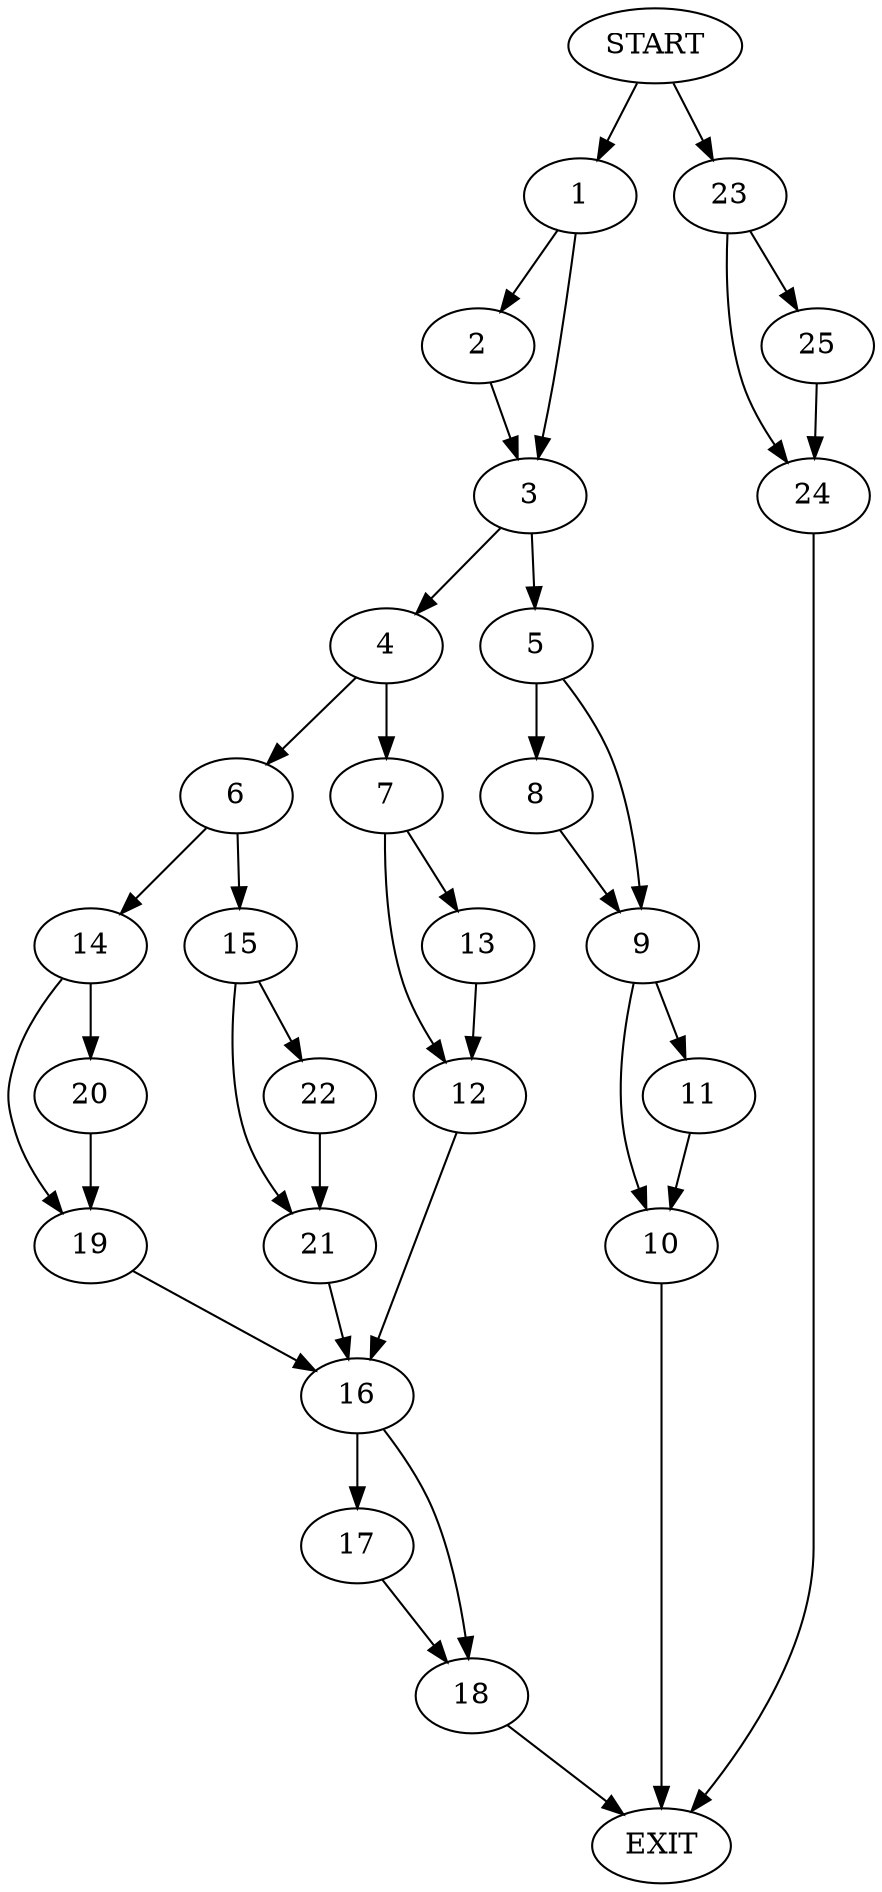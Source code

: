 digraph {
0 [label="START"]
26 [label="EXIT"]
0 -> 1
1 -> 2
1 -> 3
2 -> 3
3 -> 4
3 -> 5
4 -> 6
4 -> 7
5 -> 8
5 -> 9
9 -> 10
9 -> 11
8 -> 9
10 -> 26
11 -> 10
7 -> 12
7 -> 13
6 -> 14
6 -> 15
13 -> 12
12 -> 16
16 -> 17
16 -> 18
14 -> 19
14 -> 20
15 -> 21
15 -> 22
22 -> 21
21 -> 16
19 -> 16
20 -> 19
17 -> 18
18 -> 26
0 -> 23
23 -> 24
23 -> 25
25 -> 24
24 -> 26
}
